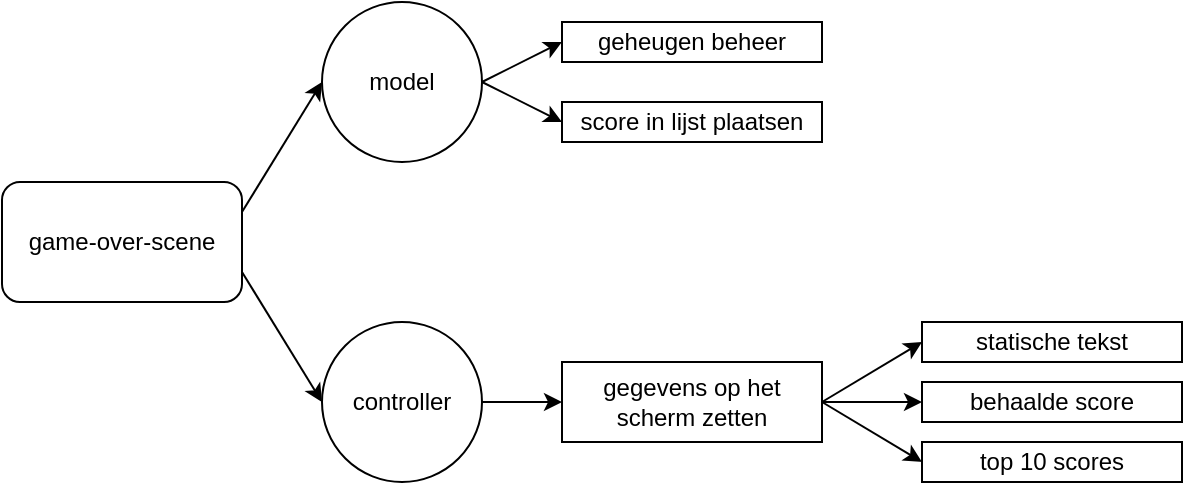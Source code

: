 <mxfile version="12.5.1" type="device"><diagram id="922goPpExT46zmPcIfhM" name="Page-1"><mxGraphModel dx="1221" dy="645" grid="1" gridSize="10" guides="1" tooltips="1" connect="1" arrows="1" fold="1" page="1" pageScale="1" pageWidth="8500" pageHeight="1100" math="0" shadow="0"><root><mxCell id="0"/><mxCell id="1" parent="0"/><mxCell id="nyUfBbsOBu7CB7c-4fT6-10" value="game-over-scene" style="rounded=1;whiteSpace=wrap;html=1;" vertex="1" parent="1"><mxGeometry x="320" y="290" width="120" height="60" as="geometry"/></mxCell><mxCell id="nyUfBbsOBu7CB7c-4fT6-25" value="model" style="ellipse;whiteSpace=wrap;html=1;aspect=fixed;" vertex="1" parent="1"><mxGeometry x="480" y="200" width="80" height="80" as="geometry"/></mxCell><mxCell id="nyUfBbsOBu7CB7c-4fT6-27" value="controller" style="ellipse;whiteSpace=wrap;html=1;aspect=fixed;" vertex="1" parent="1"><mxGeometry x="480" y="360" width="80" height="80" as="geometry"/></mxCell><mxCell id="nyUfBbsOBu7CB7c-4fT6-28" value="" style="endArrow=classic;html=1;entryX=0;entryY=0.5;entryDx=0;entryDy=0;exitX=1;exitY=0.25;exitDx=0;exitDy=0;" edge="1" parent="1" source="nyUfBbsOBu7CB7c-4fT6-10" target="nyUfBbsOBu7CB7c-4fT6-25"><mxGeometry width="50" height="50" relative="1" as="geometry"><mxPoint x="610" y="290" as="sourcePoint"/><mxPoint x="660" y="240" as="targetPoint"/></mxGeometry></mxCell><mxCell id="nyUfBbsOBu7CB7c-4fT6-30" value="" style="endArrow=classic;html=1;entryX=0;entryY=0.5;entryDx=0;entryDy=0;exitX=1;exitY=0.75;exitDx=0;exitDy=0;" edge="1" parent="1" source="nyUfBbsOBu7CB7c-4fT6-10" target="nyUfBbsOBu7CB7c-4fT6-27"><mxGeometry width="50" height="50" relative="1" as="geometry"><mxPoint x="390" y="450" as="sourcePoint"/><mxPoint x="440" y="400" as="targetPoint"/></mxGeometry></mxCell><mxCell id="nyUfBbsOBu7CB7c-4fT6-32" value="statische tekst" style="rounded=0;whiteSpace=wrap;html=1;" vertex="1" parent="1"><mxGeometry x="780" y="360" width="130" height="20" as="geometry"/></mxCell><mxCell id="nyUfBbsOBu7CB7c-4fT6-33" value="geheugen beheer" style="rounded=0;whiteSpace=wrap;html=1;" vertex="1" parent="1"><mxGeometry x="600" y="210" width="130" height="20" as="geometry"/></mxCell><mxCell id="nyUfBbsOBu7CB7c-4fT6-35" value="score in lijst plaatsen" style="rounded=0;whiteSpace=wrap;html=1;" vertex="1" parent="1"><mxGeometry x="600" y="250" width="130" height="20" as="geometry"/></mxCell><mxCell id="nyUfBbsOBu7CB7c-4fT6-39" value="gegevens op het scherm zetten" style="rounded=0;whiteSpace=wrap;html=1;" vertex="1" parent="1"><mxGeometry x="600" y="380" width="130" height="40" as="geometry"/></mxCell><mxCell id="nyUfBbsOBu7CB7c-4fT6-40" value="behaalde score" style="rounded=0;whiteSpace=wrap;html=1;" vertex="1" parent="1"><mxGeometry x="780" y="390" width="130" height="20" as="geometry"/></mxCell><mxCell id="nyUfBbsOBu7CB7c-4fT6-41" value="top 10 scores" style="rounded=0;whiteSpace=wrap;html=1;" vertex="1" parent="1"><mxGeometry x="780" y="420" width="130" height="20" as="geometry"/></mxCell><mxCell id="nyUfBbsOBu7CB7c-4fT6-49" value="" style="endArrow=classic;html=1;exitX=1;exitY=0.5;exitDx=0;exitDy=0;entryX=0;entryY=0.5;entryDx=0;entryDy=0;" edge="1" parent="1" source="nyUfBbsOBu7CB7c-4fT6-25" target="nyUfBbsOBu7CB7c-4fT6-33"><mxGeometry width="50" height="50" relative="1" as="geometry"><mxPoint x="910" y="260" as="sourcePoint"/><mxPoint x="960" y="210" as="targetPoint"/></mxGeometry></mxCell><mxCell id="nyUfBbsOBu7CB7c-4fT6-51" value="" style="endArrow=classic;html=1;exitX=1;exitY=0.5;exitDx=0;exitDy=0;entryX=0;entryY=0.5;entryDx=0;entryDy=0;" edge="1" parent="1" source="nyUfBbsOBu7CB7c-4fT6-25" target="nyUfBbsOBu7CB7c-4fT6-35"><mxGeometry width="50" height="50" relative="1" as="geometry"><mxPoint x="920" y="270" as="sourcePoint"/><mxPoint x="970" y="220" as="targetPoint"/></mxGeometry></mxCell><mxCell id="nyUfBbsOBu7CB7c-4fT6-53" value="" style="endArrow=classic;html=1;exitX=1;exitY=0.5;exitDx=0;exitDy=0;entryX=0;entryY=0.5;entryDx=0;entryDy=0;" edge="1" parent="1" source="nyUfBbsOBu7CB7c-4fT6-27" target="nyUfBbsOBu7CB7c-4fT6-39"><mxGeometry width="50" height="50" relative="1" as="geometry"><mxPoint x="560" y="570" as="sourcePoint"/><mxPoint x="610" y="520" as="targetPoint"/></mxGeometry></mxCell><mxCell id="nyUfBbsOBu7CB7c-4fT6-54" value="" style="endArrow=classic;html=1;exitX=1;exitY=0.5;exitDx=0;exitDy=0;entryX=0;entryY=0.5;entryDx=0;entryDy=0;" edge="1" parent="1" source="nyUfBbsOBu7CB7c-4fT6-39" target="nyUfBbsOBu7CB7c-4fT6-32"><mxGeometry width="50" height="50" relative="1" as="geometry"><mxPoint x="670" y="390.33" as="sourcePoint"/><mxPoint x="720" y="340.33" as="targetPoint"/></mxGeometry></mxCell><mxCell id="nyUfBbsOBu7CB7c-4fT6-55" value="" style="endArrow=classic;html=1;exitX=1;exitY=0.5;exitDx=0;exitDy=0;entryX=0;entryY=0.5;entryDx=0;entryDy=0;" edge="1" parent="1" source="nyUfBbsOBu7CB7c-4fT6-39" target="nyUfBbsOBu7CB7c-4fT6-40"><mxGeometry width="50" height="50" relative="1" as="geometry"><mxPoint x="920" y="420.33" as="sourcePoint"/><mxPoint x="970" y="370.33" as="targetPoint"/></mxGeometry></mxCell><mxCell id="nyUfBbsOBu7CB7c-4fT6-56" value="" style="endArrow=classic;html=1;exitX=1;exitY=0.5;exitDx=0;exitDy=0;entryX=0;entryY=0.5;entryDx=0;entryDy=0;" edge="1" parent="1" source="nyUfBbsOBu7CB7c-4fT6-39" target="nyUfBbsOBu7CB7c-4fT6-41"><mxGeometry width="50" height="50" relative="1" as="geometry"><mxPoint x="950" y="420.33" as="sourcePoint"/><mxPoint x="1000" y="370.33" as="targetPoint"/></mxGeometry></mxCell></root></mxGraphModel></diagram></mxfile>